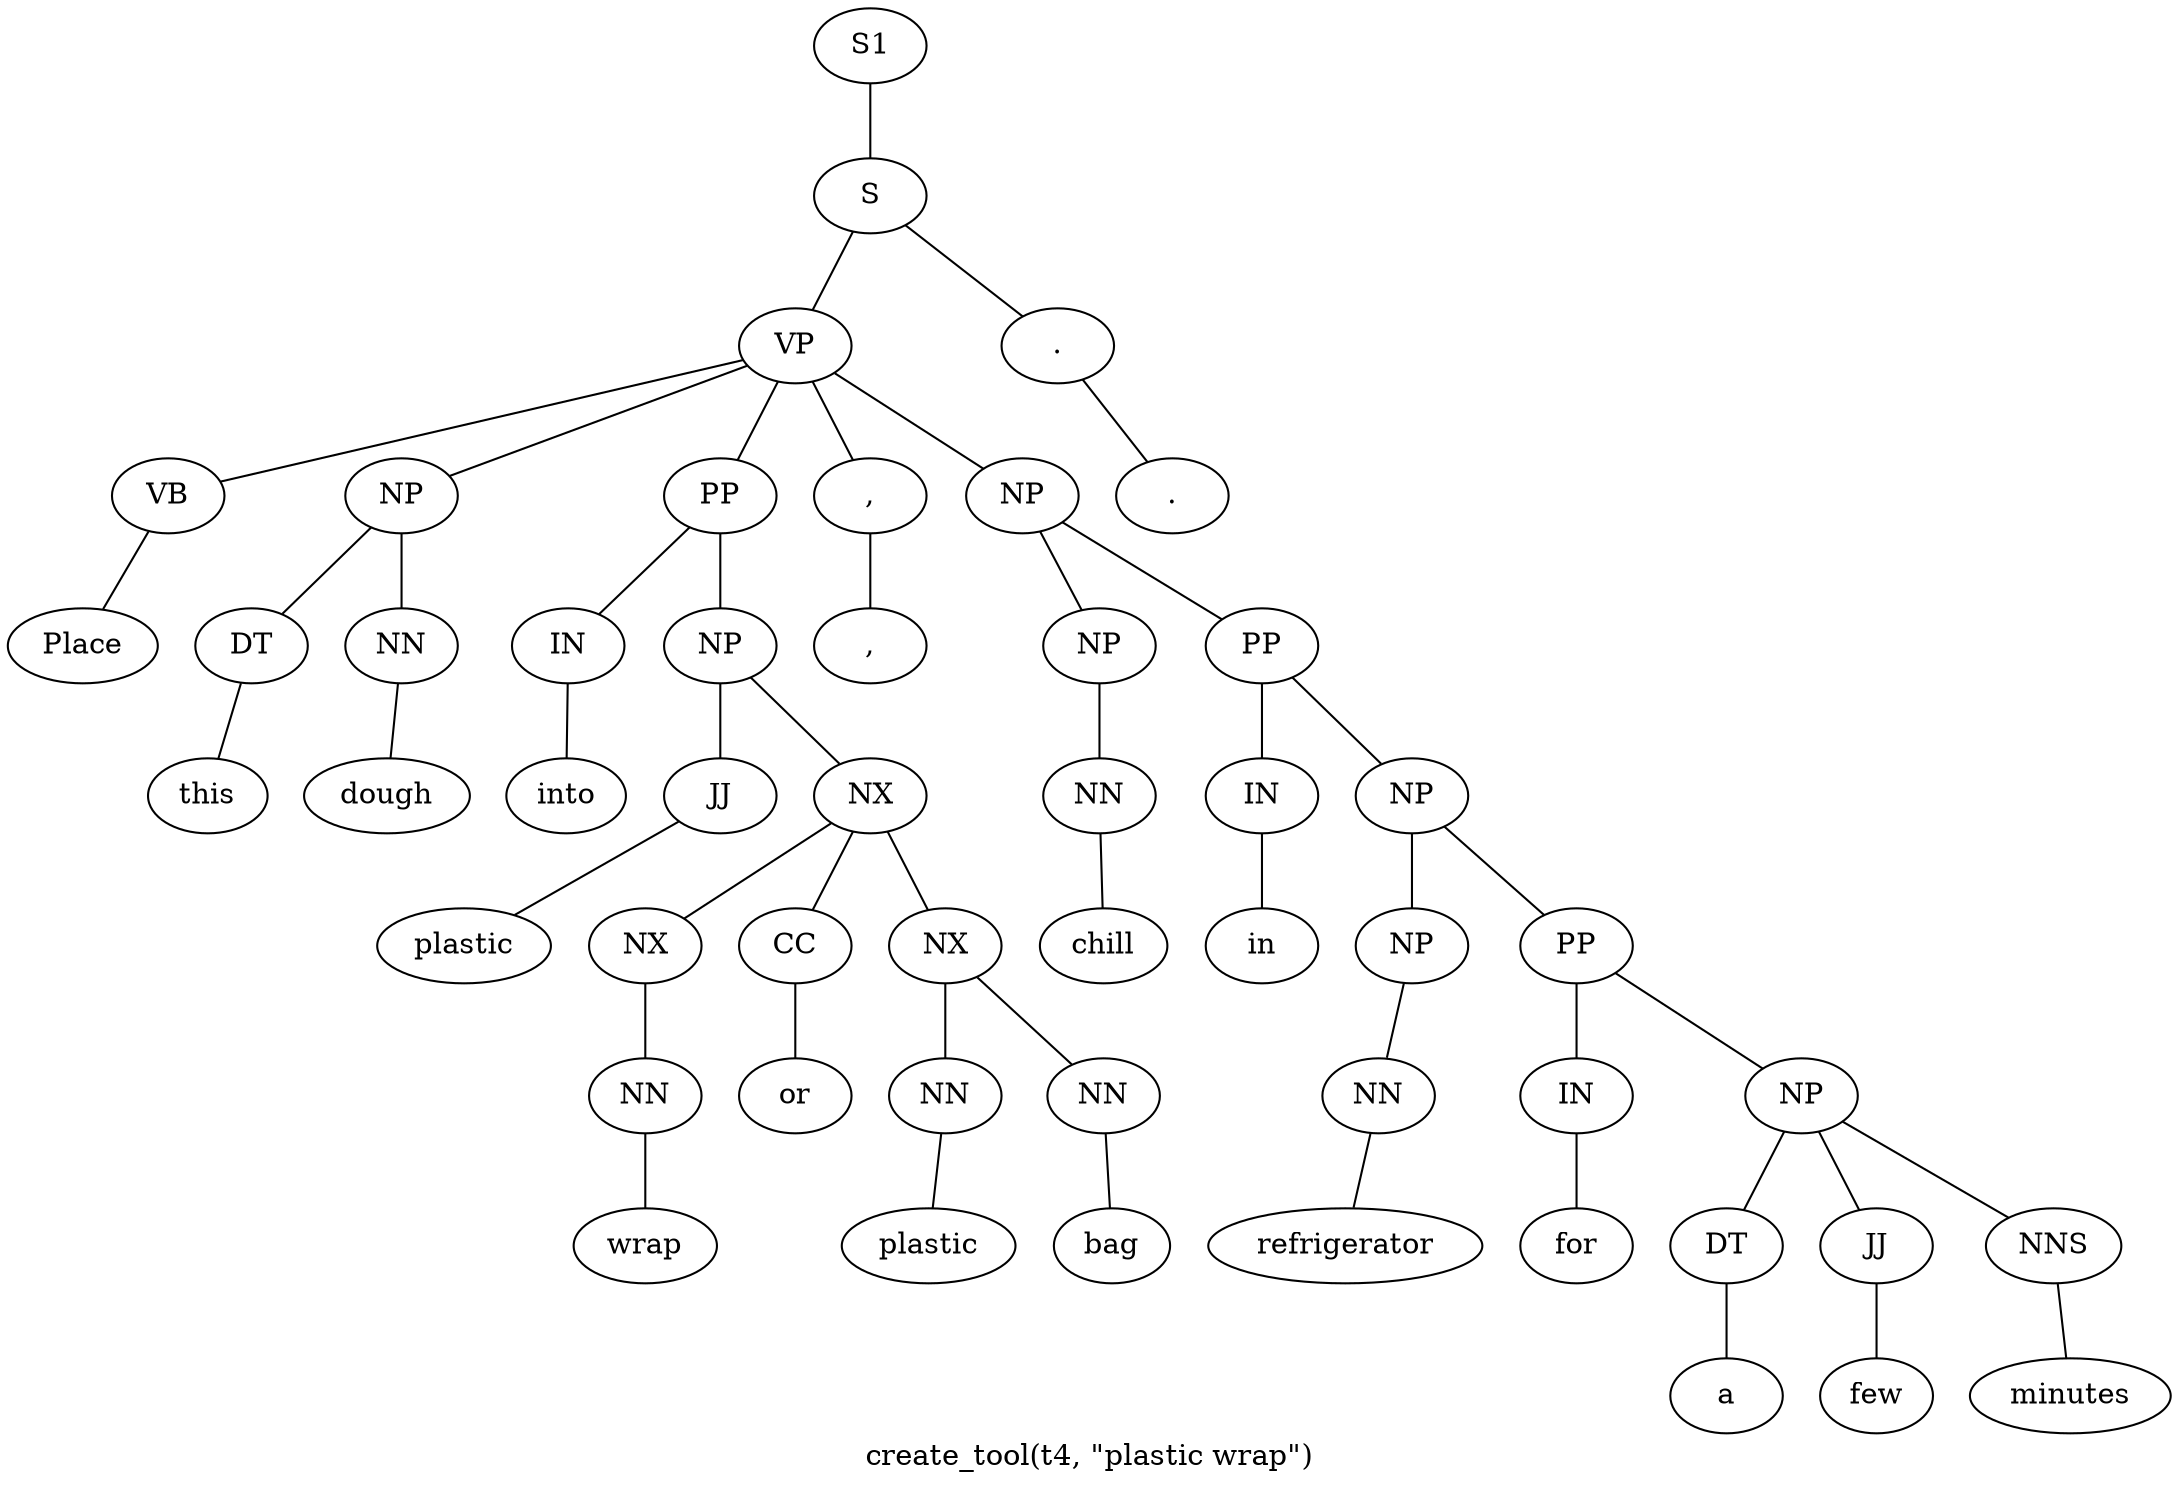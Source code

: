 graph SyntaxGraph {
	label = "create_tool(t4, \"plastic wrap\")";
	Node0 [label="S1"];
	Node1 [label="S"];
	Node2 [label="VP"];
	Node3 [label="VB"];
	Node4 [label="Place"];
	Node5 [label="NP"];
	Node6 [label="DT"];
	Node7 [label="this"];
	Node8 [label="NN"];
	Node9 [label="dough"];
	Node10 [label="PP"];
	Node11 [label="IN"];
	Node12 [label="into"];
	Node13 [label="NP"];
	Node14 [label="JJ"];
	Node15 [label="plastic"];
	Node16 [label="NX"];
	Node17 [label="NX"];
	Node18 [label="NN"];
	Node19 [label="wrap"];
	Node20 [label="CC"];
	Node21 [label="or"];
	Node22 [label="NX"];
	Node23 [label="NN"];
	Node24 [label="plastic"];
	Node25 [label="NN"];
	Node26 [label="bag"];
	Node27 [label=","];
	Node28 [label=","];
	Node29 [label="NP"];
	Node30 [label="NP"];
	Node31 [label="NN"];
	Node32 [label="chill"];
	Node33 [label="PP"];
	Node34 [label="IN"];
	Node35 [label="in"];
	Node36 [label="NP"];
	Node37 [label="NP"];
	Node38 [label="NN"];
	Node39 [label="refrigerator"];
	Node40 [label="PP"];
	Node41 [label="IN"];
	Node42 [label="for"];
	Node43 [label="NP"];
	Node44 [label="DT"];
	Node45 [label="a"];
	Node46 [label="JJ"];
	Node47 [label="few"];
	Node48 [label="NNS"];
	Node49 [label="minutes"];
	Node50 [label="."];
	Node51 [label="."];

	Node0 -- Node1;
	Node1 -- Node2;
	Node1 -- Node50;
	Node2 -- Node3;
	Node2 -- Node5;
	Node2 -- Node10;
	Node2 -- Node27;
	Node2 -- Node29;
	Node3 -- Node4;
	Node5 -- Node6;
	Node5 -- Node8;
	Node6 -- Node7;
	Node8 -- Node9;
	Node10 -- Node11;
	Node10 -- Node13;
	Node11 -- Node12;
	Node13 -- Node14;
	Node13 -- Node16;
	Node14 -- Node15;
	Node16 -- Node17;
	Node16 -- Node20;
	Node16 -- Node22;
	Node17 -- Node18;
	Node18 -- Node19;
	Node20 -- Node21;
	Node22 -- Node23;
	Node22 -- Node25;
	Node23 -- Node24;
	Node25 -- Node26;
	Node27 -- Node28;
	Node29 -- Node30;
	Node29 -- Node33;
	Node30 -- Node31;
	Node31 -- Node32;
	Node33 -- Node34;
	Node33 -- Node36;
	Node34 -- Node35;
	Node36 -- Node37;
	Node36 -- Node40;
	Node37 -- Node38;
	Node38 -- Node39;
	Node40 -- Node41;
	Node40 -- Node43;
	Node41 -- Node42;
	Node43 -- Node44;
	Node43 -- Node46;
	Node43 -- Node48;
	Node44 -- Node45;
	Node46 -- Node47;
	Node48 -- Node49;
	Node50 -- Node51;
}
